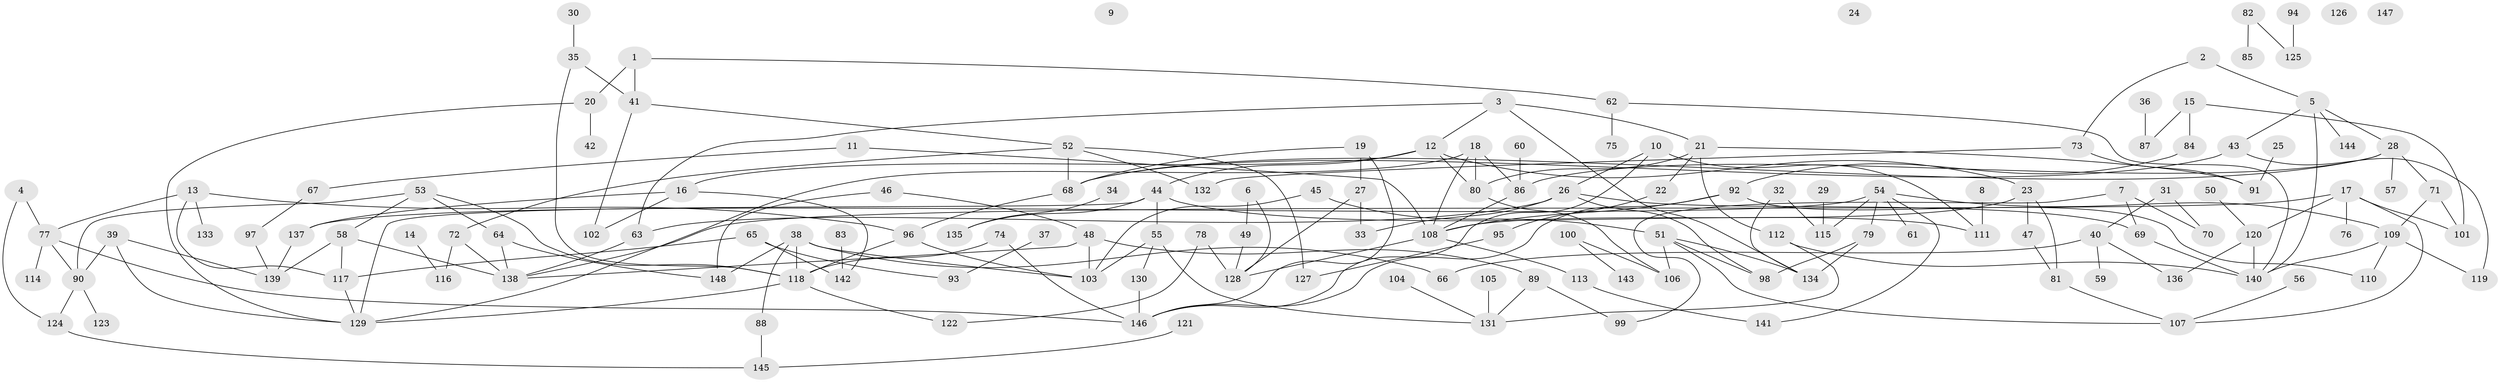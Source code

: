 // coarse degree distribution, {4: 0.125, 2: 0.23863636363636365, 10: 0.011363636363636364, 5: 0.03409090909090909, 1: 0.25, 3: 0.13636363636363635, 0: 0.045454545454545456, 12: 0.011363636363636364, 6: 0.045454545454545456, 14: 0.011363636363636364, 7: 0.045454545454545456, 9: 0.022727272727272728, 11: 0.011363636363636364, 8: 0.011363636363636364}
// Generated by graph-tools (version 1.1) at 2025/16/03/04/25 18:16:42]
// undirected, 148 vertices, 207 edges
graph export_dot {
graph [start="1"]
  node [color=gray90,style=filled];
  1;
  2;
  3;
  4;
  5;
  6;
  7;
  8;
  9;
  10;
  11;
  12;
  13;
  14;
  15;
  16;
  17;
  18;
  19;
  20;
  21;
  22;
  23;
  24;
  25;
  26;
  27;
  28;
  29;
  30;
  31;
  32;
  33;
  34;
  35;
  36;
  37;
  38;
  39;
  40;
  41;
  42;
  43;
  44;
  45;
  46;
  47;
  48;
  49;
  50;
  51;
  52;
  53;
  54;
  55;
  56;
  57;
  58;
  59;
  60;
  61;
  62;
  63;
  64;
  65;
  66;
  67;
  68;
  69;
  70;
  71;
  72;
  73;
  74;
  75;
  76;
  77;
  78;
  79;
  80;
  81;
  82;
  83;
  84;
  85;
  86;
  87;
  88;
  89;
  90;
  91;
  92;
  93;
  94;
  95;
  96;
  97;
  98;
  99;
  100;
  101;
  102;
  103;
  104;
  105;
  106;
  107;
  108;
  109;
  110;
  111;
  112;
  113;
  114;
  115;
  116;
  117;
  118;
  119;
  120;
  121;
  122;
  123;
  124;
  125;
  126;
  127;
  128;
  129;
  130;
  131;
  132;
  133;
  134;
  135;
  136;
  137;
  138;
  139;
  140;
  141;
  142;
  143;
  144;
  145;
  146;
  147;
  148;
  1 -- 20;
  1 -- 41;
  1 -- 62;
  2 -- 5;
  2 -- 73;
  3 -- 12;
  3 -- 21;
  3 -- 63;
  3 -- 134;
  4 -- 77;
  4 -- 124;
  5 -- 28;
  5 -- 43;
  5 -- 140;
  5 -- 144;
  6 -- 49;
  6 -- 128;
  7 -- 69;
  7 -- 70;
  7 -- 99;
  8 -- 111;
  10 -- 26;
  10 -- 111;
  10 -- 146;
  11 -- 67;
  11 -- 108;
  12 -- 16;
  12 -- 23;
  12 -- 44;
  12 -- 80;
  13 -- 77;
  13 -- 96;
  13 -- 117;
  13 -- 133;
  14 -- 116;
  15 -- 84;
  15 -- 87;
  15 -- 101;
  16 -- 102;
  16 -- 137;
  16 -- 142;
  17 -- 76;
  17 -- 101;
  17 -- 107;
  17 -- 120;
  17 -- 138;
  18 -- 80;
  18 -- 86;
  18 -- 108;
  18 -- 129;
  19 -- 27;
  19 -- 68;
  19 -- 146;
  20 -- 42;
  20 -- 129;
  21 -- 22;
  21 -- 80;
  21 -- 91;
  21 -- 112;
  22 -- 95;
  23 -- 47;
  23 -- 81;
  23 -- 108;
  25 -- 91;
  26 -- 33;
  26 -- 63;
  26 -- 69;
  26 -- 98;
  27 -- 33;
  27 -- 128;
  28 -- 57;
  28 -- 68;
  28 -- 71;
  28 -- 86;
  29 -- 115;
  30 -- 35;
  31 -- 40;
  31 -- 70;
  32 -- 115;
  32 -- 134;
  34 -- 135;
  35 -- 41;
  35 -- 118;
  36 -- 87;
  37 -- 93;
  38 -- 66;
  38 -- 88;
  38 -- 103;
  38 -- 118;
  38 -- 148;
  39 -- 90;
  39 -- 129;
  39 -- 139;
  40 -- 59;
  40 -- 66;
  40 -- 136;
  41 -- 52;
  41 -- 102;
  43 -- 68;
  43 -- 119;
  44 -- 55;
  44 -- 111;
  44 -- 129;
  44 -- 135;
  45 -- 51;
  45 -- 103;
  46 -- 48;
  46 -- 148;
  47 -- 81;
  48 -- 89;
  48 -- 103;
  48 -- 138;
  49 -- 128;
  50 -- 120;
  51 -- 98;
  51 -- 106;
  51 -- 107;
  51 -- 134;
  52 -- 68;
  52 -- 72;
  52 -- 127;
  52 -- 132;
  53 -- 58;
  53 -- 64;
  53 -- 90;
  53 -- 118;
  54 -- 61;
  54 -- 79;
  54 -- 109;
  54 -- 115;
  54 -- 137;
  54 -- 141;
  55 -- 103;
  55 -- 130;
  55 -- 131;
  56 -- 107;
  58 -- 117;
  58 -- 138;
  58 -- 139;
  60 -- 86;
  62 -- 75;
  62 -- 140;
  63 -- 138;
  64 -- 138;
  64 -- 148;
  65 -- 93;
  65 -- 117;
  65 -- 142;
  67 -- 97;
  68 -- 96;
  69 -- 140;
  71 -- 101;
  71 -- 109;
  72 -- 116;
  72 -- 138;
  73 -- 91;
  73 -- 132;
  74 -- 118;
  74 -- 146;
  77 -- 90;
  77 -- 114;
  77 -- 146;
  78 -- 122;
  78 -- 128;
  79 -- 98;
  79 -- 134;
  80 -- 106;
  81 -- 107;
  82 -- 85;
  82 -- 125;
  83 -- 142;
  84 -- 92;
  86 -- 108;
  88 -- 145;
  89 -- 99;
  89 -- 131;
  90 -- 123;
  90 -- 124;
  92 -- 108;
  92 -- 110;
  92 -- 146;
  94 -- 125;
  95 -- 127;
  96 -- 103;
  96 -- 118;
  97 -- 139;
  100 -- 106;
  100 -- 143;
  104 -- 131;
  105 -- 131;
  108 -- 113;
  108 -- 128;
  109 -- 110;
  109 -- 119;
  109 -- 140;
  112 -- 131;
  112 -- 140;
  113 -- 141;
  117 -- 129;
  118 -- 122;
  118 -- 129;
  120 -- 136;
  120 -- 140;
  121 -- 145;
  124 -- 145;
  130 -- 146;
  137 -- 139;
}
